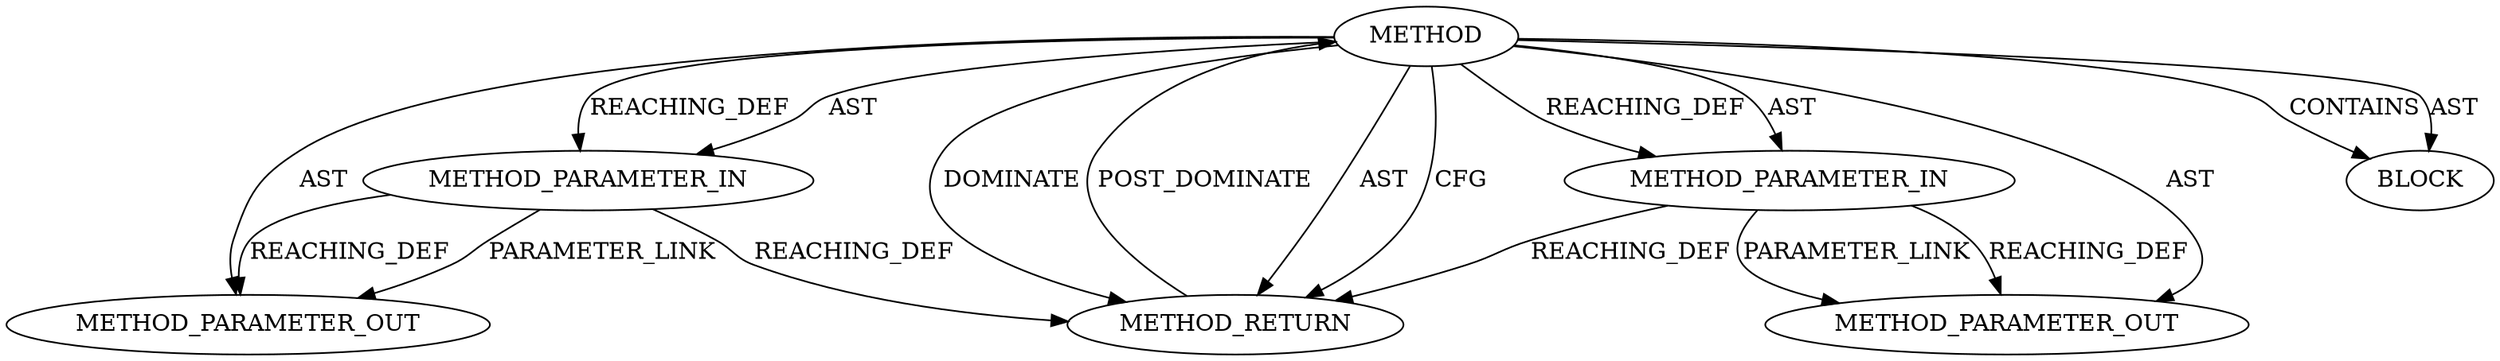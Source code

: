digraph {
  21860 [label=METHOD_PARAMETER_OUT ORDER=1 CODE="p1" IS_VARIADIC=false TYPE_FULL_NAME="ANY" EVALUATION_STRATEGY="BY_VALUE" INDEX=1 NAME="p1"]
  19628 [label=BLOCK ORDER=1 ARGUMENT_INDEX=1 CODE="<empty>" TYPE_FULL_NAME="ANY"]
  19629 [label=METHOD_RETURN ORDER=2 CODE="RET" TYPE_FULL_NAME="ANY" EVALUATION_STRATEGY="BY_VALUE"]
  19625 [label=METHOD AST_PARENT_TYPE="NAMESPACE_BLOCK" AST_PARENT_FULL_NAME="<global>" ORDER=0 CODE="<empty>" FULL_NAME="test_bit" IS_EXTERNAL=true FILENAME="<empty>" SIGNATURE="" NAME="test_bit"]
  19627 [label=METHOD_PARAMETER_IN ORDER=2 CODE="p2" IS_VARIADIC=false TYPE_FULL_NAME="ANY" EVALUATION_STRATEGY="BY_VALUE" INDEX=2 NAME="p2"]
  19626 [label=METHOD_PARAMETER_IN ORDER=1 CODE="p1" IS_VARIADIC=false TYPE_FULL_NAME="ANY" EVALUATION_STRATEGY="BY_VALUE" INDEX=1 NAME="p1"]
  21861 [label=METHOD_PARAMETER_OUT ORDER=2 CODE="p2" IS_VARIADIC=false TYPE_FULL_NAME="ANY" EVALUATION_STRATEGY="BY_VALUE" INDEX=2 NAME="p2"]
  19625 -> 21860 [label=AST ]
  19625 -> 19626 [label=REACHING_DEF VARIABLE=""]
  19625 -> 19629 [label=AST ]
  19626 -> 21860 [label=REACHING_DEF VARIABLE="p1"]
  19625 -> 19628 [label=CONTAINS ]
  19625 -> 19628 [label=AST ]
  19627 -> 19629 [label=REACHING_DEF VARIABLE="p2"]
  19629 -> 19625 [label=POST_DOMINATE ]
  19625 -> 21861 [label=AST ]
  19625 -> 19629 [label=CFG ]
  19625 -> 19627 [label=REACHING_DEF VARIABLE=""]
  19626 -> 19629 [label=REACHING_DEF VARIABLE="p1"]
  19625 -> 19627 [label=AST ]
  19625 -> 19626 [label=AST ]
  19627 -> 21861 [label=PARAMETER_LINK ]
  19625 -> 19629 [label=DOMINATE ]
  19626 -> 21860 [label=PARAMETER_LINK ]
  19627 -> 21861 [label=REACHING_DEF VARIABLE="p2"]
}
